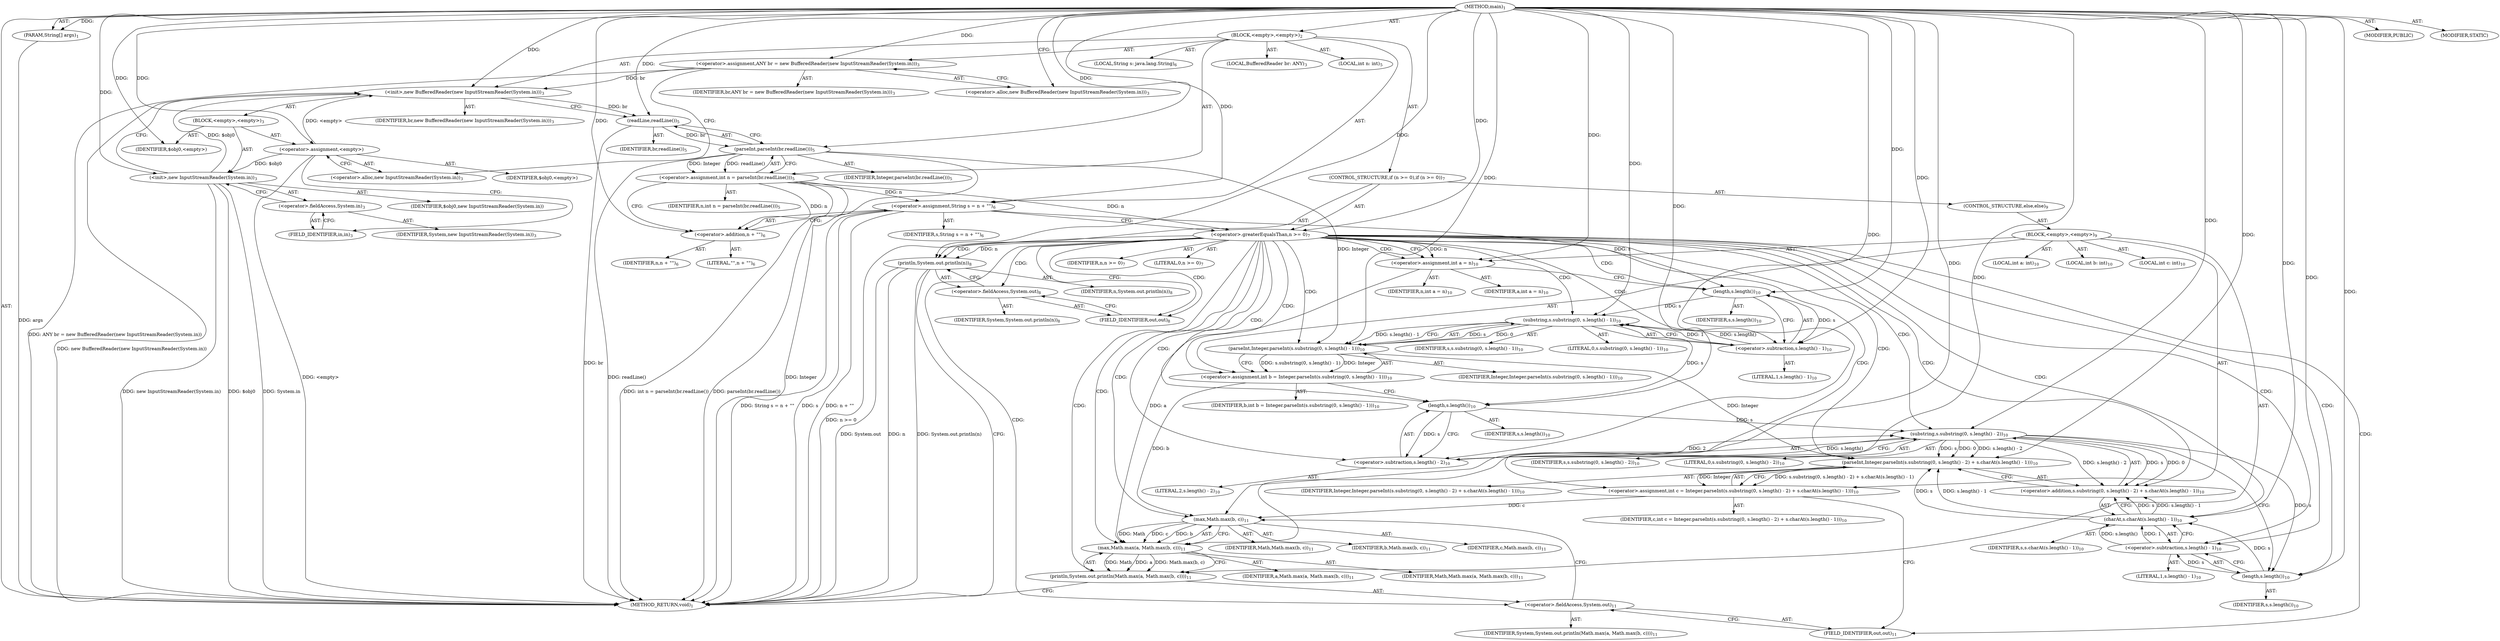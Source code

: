 digraph "main" {  
"19" [label = <(METHOD,main)<SUB>1</SUB>> ]
"20" [label = <(PARAM,String[] args)<SUB>1</SUB>> ]
"21" [label = <(BLOCK,&lt;empty&gt;,&lt;empty&gt;)<SUB>2</SUB>> ]
"4" [label = <(LOCAL,BufferedReader br: ANY)<SUB>3</SUB>> ]
"22" [label = <(&lt;operator&gt;.assignment,ANY br = new BufferedReader(new InputStreamReader(System.in)))<SUB>3</SUB>> ]
"23" [label = <(IDENTIFIER,br,ANY br = new BufferedReader(new InputStreamReader(System.in)))<SUB>3</SUB>> ]
"24" [label = <(&lt;operator&gt;.alloc,new BufferedReader(new InputStreamReader(System.in)))<SUB>3</SUB>> ]
"25" [label = <(&lt;init&gt;,new BufferedReader(new InputStreamReader(System.in)))<SUB>3</SUB>> ]
"3" [label = <(IDENTIFIER,br,new BufferedReader(new InputStreamReader(System.in)))<SUB>3</SUB>> ]
"26" [label = <(BLOCK,&lt;empty&gt;,&lt;empty&gt;)<SUB>3</SUB>> ]
"27" [label = <(&lt;operator&gt;.assignment,&lt;empty&gt;)> ]
"28" [label = <(IDENTIFIER,$obj0,&lt;empty&gt;)> ]
"29" [label = <(&lt;operator&gt;.alloc,new InputStreamReader(System.in))<SUB>3</SUB>> ]
"30" [label = <(&lt;init&gt;,new InputStreamReader(System.in))<SUB>3</SUB>> ]
"31" [label = <(IDENTIFIER,$obj0,new InputStreamReader(System.in))> ]
"32" [label = <(&lt;operator&gt;.fieldAccess,System.in)<SUB>3</SUB>> ]
"33" [label = <(IDENTIFIER,System,new InputStreamReader(System.in))<SUB>3</SUB>> ]
"34" [label = <(FIELD_IDENTIFIER,in,in)<SUB>3</SUB>> ]
"35" [label = <(IDENTIFIER,$obj0,&lt;empty&gt;)> ]
"36" [label = <(LOCAL,int n: int)<SUB>5</SUB>> ]
"37" [label = <(&lt;operator&gt;.assignment,int n = parseInt(br.readLine()))<SUB>5</SUB>> ]
"38" [label = <(IDENTIFIER,n,int n = parseInt(br.readLine()))<SUB>5</SUB>> ]
"39" [label = <(parseInt,parseInt(br.readLine()))<SUB>5</SUB>> ]
"40" [label = <(IDENTIFIER,Integer,parseInt(br.readLine()))<SUB>5</SUB>> ]
"41" [label = <(readLine,readLine())<SUB>5</SUB>> ]
"42" [label = <(IDENTIFIER,br,readLine())<SUB>5</SUB>> ]
"43" [label = <(LOCAL,String s: java.lang.String)<SUB>6</SUB>> ]
"44" [label = <(&lt;operator&gt;.assignment,String s = n + &quot;&quot;)<SUB>6</SUB>> ]
"45" [label = <(IDENTIFIER,s,String s = n + &quot;&quot;)<SUB>6</SUB>> ]
"46" [label = <(&lt;operator&gt;.addition,n + &quot;&quot;)<SUB>6</SUB>> ]
"47" [label = <(IDENTIFIER,n,n + &quot;&quot;)<SUB>6</SUB>> ]
"48" [label = <(LITERAL,&quot;&quot;,n + &quot;&quot;)<SUB>6</SUB>> ]
"49" [label = <(CONTROL_STRUCTURE,if (n &gt;= 0),if (n &gt;= 0))<SUB>7</SUB>> ]
"50" [label = <(&lt;operator&gt;.greaterEqualsThan,n &gt;= 0)<SUB>7</SUB>> ]
"51" [label = <(IDENTIFIER,n,n &gt;= 0)<SUB>7</SUB>> ]
"52" [label = <(LITERAL,0,n &gt;= 0)<SUB>7</SUB>> ]
"53" [label = <(println,System.out.println(n))<SUB>8</SUB>> ]
"54" [label = <(&lt;operator&gt;.fieldAccess,System.out)<SUB>8</SUB>> ]
"55" [label = <(IDENTIFIER,System,System.out.println(n))<SUB>8</SUB>> ]
"56" [label = <(FIELD_IDENTIFIER,out,out)<SUB>8</SUB>> ]
"57" [label = <(IDENTIFIER,n,System.out.println(n))<SUB>8</SUB>> ]
"58" [label = <(CONTROL_STRUCTURE,else,else)<SUB>9</SUB>> ]
"59" [label = <(BLOCK,&lt;empty&gt;,&lt;empty&gt;)<SUB>9</SUB>> ]
"60" [label = <(LOCAL,int a: int)<SUB>10</SUB>> ]
"61" [label = <(LOCAL,int b: int)<SUB>10</SUB>> ]
"62" [label = <(LOCAL,int c: int)<SUB>10</SUB>> ]
"63" [label = <(&lt;operator&gt;.assignment,int a = n)<SUB>10</SUB>> ]
"64" [label = <(IDENTIFIER,a,int a = n)<SUB>10</SUB>> ]
"65" [label = <(IDENTIFIER,n,int a = n)<SUB>10</SUB>> ]
"66" [label = <(&lt;operator&gt;.assignment,int b = Integer.parseInt(s.substring(0, s.length() - 1)))<SUB>10</SUB>> ]
"67" [label = <(IDENTIFIER,b,int b = Integer.parseInt(s.substring(0, s.length() - 1)))<SUB>10</SUB>> ]
"68" [label = <(parseInt,Integer.parseInt(s.substring(0, s.length() - 1)))<SUB>10</SUB>> ]
"69" [label = <(IDENTIFIER,Integer,Integer.parseInt(s.substring(0, s.length() - 1)))<SUB>10</SUB>> ]
"70" [label = <(substring,s.substring(0, s.length() - 1))<SUB>10</SUB>> ]
"71" [label = <(IDENTIFIER,s,s.substring(0, s.length() - 1))<SUB>10</SUB>> ]
"72" [label = <(LITERAL,0,s.substring(0, s.length() - 1))<SUB>10</SUB>> ]
"73" [label = <(&lt;operator&gt;.subtraction,s.length() - 1)<SUB>10</SUB>> ]
"74" [label = <(length,s.length())<SUB>10</SUB>> ]
"75" [label = <(IDENTIFIER,s,s.length())<SUB>10</SUB>> ]
"76" [label = <(LITERAL,1,s.length() - 1)<SUB>10</SUB>> ]
"77" [label = <(&lt;operator&gt;.assignment,int c = Integer.parseInt(s.substring(0, s.length() - 2) + s.charAt(s.length() - 1)))<SUB>10</SUB>> ]
"78" [label = <(IDENTIFIER,c,int c = Integer.parseInt(s.substring(0, s.length() - 2) + s.charAt(s.length() - 1)))<SUB>10</SUB>> ]
"79" [label = <(parseInt,Integer.parseInt(s.substring(0, s.length() - 2) + s.charAt(s.length() - 1)))<SUB>10</SUB>> ]
"80" [label = <(IDENTIFIER,Integer,Integer.parseInt(s.substring(0, s.length() - 2) + s.charAt(s.length() - 1)))<SUB>10</SUB>> ]
"81" [label = <(&lt;operator&gt;.addition,s.substring(0, s.length() - 2) + s.charAt(s.length() - 1))<SUB>10</SUB>> ]
"82" [label = <(substring,s.substring(0, s.length() - 2))<SUB>10</SUB>> ]
"83" [label = <(IDENTIFIER,s,s.substring(0, s.length() - 2))<SUB>10</SUB>> ]
"84" [label = <(LITERAL,0,s.substring(0, s.length() - 2))<SUB>10</SUB>> ]
"85" [label = <(&lt;operator&gt;.subtraction,s.length() - 2)<SUB>10</SUB>> ]
"86" [label = <(length,s.length())<SUB>10</SUB>> ]
"87" [label = <(IDENTIFIER,s,s.length())<SUB>10</SUB>> ]
"88" [label = <(LITERAL,2,s.length() - 2)<SUB>10</SUB>> ]
"89" [label = <(charAt,s.charAt(s.length() - 1))<SUB>10</SUB>> ]
"90" [label = <(IDENTIFIER,s,s.charAt(s.length() - 1))<SUB>10</SUB>> ]
"91" [label = <(&lt;operator&gt;.subtraction,s.length() - 1)<SUB>10</SUB>> ]
"92" [label = <(length,s.length())<SUB>10</SUB>> ]
"93" [label = <(IDENTIFIER,s,s.length())<SUB>10</SUB>> ]
"94" [label = <(LITERAL,1,s.length() - 1)<SUB>10</SUB>> ]
"95" [label = <(println,System.out.println(Math.max(a, Math.max(b, c))))<SUB>11</SUB>> ]
"96" [label = <(&lt;operator&gt;.fieldAccess,System.out)<SUB>11</SUB>> ]
"97" [label = <(IDENTIFIER,System,System.out.println(Math.max(a, Math.max(b, c))))<SUB>11</SUB>> ]
"98" [label = <(FIELD_IDENTIFIER,out,out)<SUB>11</SUB>> ]
"99" [label = <(max,Math.max(a, Math.max(b, c)))<SUB>11</SUB>> ]
"100" [label = <(IDENTIFIER,Math,Math.max(a, Math.max(b, c)))<SUB>11</SUB>> ]
"101" [label = <(IDENTIFIER,a,Math.max(a, Math.max(b, c)))<SUB>11</SUB>> ]
"102" [label = <(max,Math.max(b, c))<SUB>11</SUB>> ]
"103" [label = <(IDENTIFIER,Math,Math.max(b, c))<SUB>11</SUB>> ]
"104" [label = <(IDENTIFIER,b,Math.max(b, c))<SUB>11</SUB>> ]
"105" [label = <(IDENTIFIER,c,Math.max(b, c))<SUB>11</SUB>> ]
"106" [label = <(MODIFIER,PUBLIC)> ]
"107" [label = <(MODIFIER,STATIC)> ]
"108" [label = <(METHOD_RETURN,void)<SUB>1</SUB>> ]
  "19" -> "20"  [ label = "AST: "] 
  "19" -> "21"  [ label = "AST: "] 
  "19" -> "106"  [ label = "AST: "] 
  "19" -> "107"  [ label = "AST: "] 
  "19" -> "108"  [ label = "AST: "] 
  "21" -> "4"  [ label = "AST: "] 
  "21" -> "22"  [ label = "AST: "] 
  "21" -> "25"  [ label = "AST: "] 
  "21" -> "36"  [ label = "AST: "] 
  "21" -> "37"  [ label = "AST: "] 
  "21" -> "43"  [ label = "AST: "] 
  "21" -> "44"  [ label = "AST: "] 
  "21" -> "49"  [ label = "AST: "] 
  "22" -> "23"  [ label = "AST: "] 
  "22" -> "24"  [ label = "AST: "] 
  "25" -> "3"  [ label = "AST: "] 
  "25" -> "26"  [ label = "AST: "] 
  "26" -> "27"  [ label = "AST: "] 
  "26" -> "30"  [ label = "AST: "] 
  "26" -> "35"  [ label = "AST: "] 
  "27" -> "28"  [ label = "AST: "] 
  "27" -> "29"  [ label = "AST: "] 
  "30" -> "31"  [ label = "AST: "] 
  "30" -> "32"  [ label = "AST: "] 
  "32" -> "33"  [ label = "AST: "] 
  "32" -> "34"  [ label = "AST: "] 
  "37" -> "38"  [ label = "AST: "] 
  "37" -> "39"  [ label = "AST: "] 
  "39" -> "40"  [ label = "AST: "] 
  "39" -> "41"  [ label = "AST: "] 
  "41" -> "42"  [ label = "AST: "] 
  "44" -> "45"  [ label = "AST: "] 
  "44" -> "46"  [ label = "AST: "] 
  "46" -> "47"  [ label = "AST: "] 
  "46" -> "48"  [ label = "AST: "] 
  "49" -> "50"  [ label = "AST: "] 
  "49" -> "53"  [ label = "AST: "] 
  "49" -> "58"  [ label = "AST: "] 
  "50" -> "51"  [ label = "AST: "] 
  "50" -> "52"  [ label = "AST: "] 
  "53" -> "54"  [ label = "AST: "] 
  "53" -> "57"  [ label = "AST: "] 
  "54" -> "55"  [ label = "AST: "] 
  "54" -> "56"  [ label = "AST: "] 
  "58" -> "59"  [ label = "AST: "] 
  "59" -> "60"  [ label = "AST: "] 
  "59" -> "61"  [ label = "AST: "] 
  "59" -> "62"  [ label = "AST: "] 
  "59" -> "63"  [ label = "AST: "] 
  "59" -> "66"  [ label = "AST: "] 
  "59" -> "77"  [ label = "AST: "] 
  "59" -> "95"  [ label = "AST: "] 
  "63" -> "64"  [ label = "AST: "] 
  "63" -> "65"  [ label = "AST: "] 
  "66" -> "67"  [ label = "AST: "] 
  "66" -> "68"  [ label = "AST: "] 
  "68" -> "69"  [ label = "AST: "] 
  "68" -> "70"  [ label = "AST: "] 
  "70" -> "71"  [ label = "AST: "] 
  "70" -> "72"  [ label = "AST: "] 
  "70" -> "73"  [ label = "AST: "] 
  "73" -> "74"  [ label = "AST: "] 
  "73" -> "76"  [ label = "AST: "] 
  "74" -> "75"  [ label = "AST: "] 
  "77" -> "78"  [ label = "AST: "] 
  "77" -> "79"  [ label = "AST: "] 
  "79" -> "80"  [ label = "AST: "] 
  "79" -> "81"  [ label = "AST: "] 
  "81" -> "82"  [ label = "AST: "] 
  "81" -> "89"  [ label = "AST: "] 
  "82" -> "83"  [ label = "AST: "] 
  "82" -> "84"  [ label = "AST: "] 
  "82" -> "85"  [ label = "AST: "] 
  "85" -> "86"  [ label = "AST: "] 
  "85" -> "88"  [ label = "AST: "] 
  "86" -> "87"  [ label = "AST: "] 
  "89" -> "90"  [ label = "AST: "] 
  "89" -> "91"  [ label = "AST: "] 
  "91" -> "92"  [ label = "AST: "] 
  "91" -> "94"  [ label = "AST: "] 
  "92" -> "93"  [ label = "AST: "] 
  "95" -> "96"  [ label = "AST: "] 
  "95" -> "99"  [ label = "AST: "] 
  "96" -> "97"  [ label = "AST: "] 
  "96" -> "98"  [ label = "AST: "] 
  "99" -> "100"  [ label = "AST: "] 
  "99" -> "101"  [ label = "AST: "] 
  "99" -> "102"  [ label = "AST: "] 
  "102" -> "103"  [ label = "AST: "] 
  "102" -> "104"  [ label = "AST: "] 
  "102" -> "105"  [ label = "AST: "] 
  "22" -> "29"  [ label = "CFG: "] 
  "25" -> "41"  [ label = "CFG: "] 
  "37" -> "46"  [ label = "CFG: "] 
  "44" -> "50"  [ label = "CFG: "] 
  "24" -> "22"  [ label = "CFG: "] 
  "39" -> "37"  [ label = "CFG: "] 
  "46" -> "44"  [ label = "CFG: "] 
  "50" -> "56"  [ label = "CFG: "] 
  "50" -> "63"  [ label = "CFG: "] 
  "53" -> "108"  [ label = "CFG: "] 
  "27" -> "34"  [ label = "CFG: "] 
  "30" -> "25"  [ label = "CFG: "] 
  "41" -> "39"  [ label = "CFG: "] 
  "54" -> "53"  [ label = "CFG: "] 
  "29" -> "27"  [ label = "CFG: "] 
  "32" -> "30"  [ label = "CFG: "] 
  "56" -> "54"  [ label = "CFG: "] 
  "63" -> "74"  [ label = "CFG: "] 
  "66" -> "86"  [ label = "CFG: "] 
  "77" -> "98"  [ label = "CFG: "] 
  "95" -> "108"  [ label = "CFG: "] 
  "34" -> "32"  [ label = "CFG: "] 
  "68" -> "66"  [ label = "CFG: "] 
  "79" -> "77"  [ label = "CFG: "] 
  "96" -> "102"  [ label = "CFG: "] 
  "99" -> "95"  [ label = "CFG: "] 
  "70" -> "68"  [ label = "CFG: "] 
  "81" -> "79"  [ label = "CFG: "] 
  "98" -> "96"  [ label = "CFG: "] 
  "102" -> "99"  [ label = "CFG: "] 
  "73" -> "70"  [ label = "CFG: "] 
  "82" -> "92"  [ label = "CFG: "] 
  "89" -> "81"  [ label = "CFG: "] 
  "74" -> "73"  [ label = "CFG: "] 
  "85" -> "82"  [ label = "CFG: "] 
  "91" -> "89"  [ label = "CFG: "] 
  "86" -> "85"  [ label = "CFG: "] 
  "92" -> "91"  [ label = "CFG: "] 
  "19" -> "24"  [ label = "CFG: "] 
  "20" -> "108"  [ label = "DDG: args"] 
  "22" -> "108"  [ label = "DDG: ANY br = new BufferedReader(new InputStreamReader(System.in))"] 
  "27" -> "108"  [ label = "DDG: &lt;empty&gt;"] 
  "30" -> "108"  [ label = "DDG: $obj0"] 
  "30" -> "108"  [ label = "DDG: System.in"] 
  "30" -> "108"  [ label = "DDG: new InputStreamReader(System.in)"] 
  "25" -> "108"  [ label = "DDG: new BufferedReader(new InputStreamReader(System.in))"] 
  "39" -> "108"  [ label = "DDG: Integer"] 
  "41" -> "108"  [ label = "DDG: br"] 
  "39" -> "108"  [ label = "DDG: readLine()"] 
  "37" -> "108"  [ label = "DDG: parseInt(br.readLine())"] 
  "37" -> "108"  [ label = "DDG: int n = parseInt(br.readLine())"] 
  "44" -> "108"  [ label = "DDG: s"] 
  "44" -> "108"  [ label = "DDG: n + &quot;&quot;"] 
  "44" -> "108"  [ label = "DDG: String s = n + &quot;&quot;"] 
  "50" -> "108"  [ label = "DDG: n &gt;= 0"] 
  "53" -> "108"  [ label = "DDG: System.out"] 
  "53" -> "108"  [ label = "DDG: n"] 
  "53" -> "108"  [ label = "DDG: System.out.println(n)"] 
  "19" -> "20"  [ label = "DDG: "] 
  "19" -> "22"  [ label = "DDG: "] 
  "39" -> "37"  [ label = "DDG: Integer"] 
  "39" -> "37"  [ label = "DDG: readLine()"] 
  "37" -> "44"  [ label = "DDG: n"] 
  "19" -> "44"  [ label = "DDG: "] 
  "22" -> "25"  [ label = "DDG: br"] 
  "19" -> "25"  [ label = "DDG: "] 
  "27" -> "25"  [ label = "DDG: &lt;empty&gt;"] 
  "30" -> "25"  [ label = "DDG: $obj0"] 
  "19" -> "27"  [ label = "DDG: "] 
  "19" -> "35"  [ label = "DDG: "] 
  "19" -> "39"  [ label = "DDG: "] 
  "41" -> "39"  [ label = "DDG: br"] 
  "37" -> "46"  [ label = "DDG: n"] 
  "19" -> "46"  [ label = "DDG: "] 
  "19" -> "50"  [ label = "DDG: "] 
  "37" -> "50"  [ label = "DDG: n"] 
  "50" -> "53"  [ label = "DDG: n"] 
  "19" -> "53"  [ label = "DDG: "] 
  "27" -> "30"  [ label = "DDG: $obj0"] 
  "19" -> "30"  [ label = "DDG: "] 
  "25" -> "41"  [ label = "DDG: br"] 
  "19" -> "41"  [ label = "DDG: "] 
  "50" -> "63"  [ label = "DDG: n"] 
  "19" -> "63"  [ label = "DDG: "] 
  "68" -> "66"  [ label = "DDG: Integer"] 
  "68" -> "66"  [ label = "DDG: s.substring(0, s.length() - 1)"] 
  "79" -> "77"  [ label = "DDG: Integer"] 
  "79" -> "77"  [ label = "DDG: s.substring(0, s.length() - 2) + s.charAt(s.length() - 1)"] 
  "99" -> "95"  [ label = "DDG: Math"] 
  "99" -> "95"  [ label = "DDG: a"] 
  "99" -> "95"  [ label = "DDG: Math.max(b, c)"] 
  "39" -> "68"  [ label = "DDG: Integer"] 
  "19" -> "68"  [ label = "DDG: "] 
  "70" -> "68"  [ label = "DDG: s"] 
  "70" -> "68"  [ label = "DDG: 0"] 
  "70" -> "68"  [ label = "DDG: s.length() - 1"] 
  "68" -> "79"  [ label = "DDG: Integer"] 
  "19" -> "79"  [ label = "DDG: "] 
  "82" -> "79"  [ label = "DDG: s"] 
  "82" -> "79"  [ label = "DDG: 0"] 
  "82" -> "79"  [ label = "DDG: s.length() - 2"] 
  "89" -> "79"  [ label = "DDG: s"] 
  "89" -> "79"  [ label = "DDG: s.length() - 1"] 
  "102" -> "99"  [ label = "DDG: Math"] 
  "19" -> "99"  [ label = "DDG: "] 
  "63" -> "99"  [ label = "DDG: a"] 
  "102" -> "99"  [ label = "DDG: b"] 
  "102" -> "99"  [ label = "DDG: c"] 
  "74" -> "70"  [ label = "DDG: s"] 
  "19" -> "70"  [ label = "DDG: "] 
  "73" -> "70"  [ label = "DDG: s.length()"] 
  "73" -> "70"  [ label = "DDG: 1"] 
  "82" -> "81"  [ label = "DDG: s"] 
  "82" -> "81"  [ label = "DDG: 0"] 
  "82" -> "81"  [ label = "DDG: s.length() - 2"] 
  "89" -> "81"  [ label = "DDG: s"] 
  "89" -> "81"  [ label = "DDG: s.length() - 1"] 
  "19" -> "102"  [ label = "DDG: "] 
  "66" -> "102"  [ label = "DDG: b"] 
  "77" -> "102"  [ label = "DDG: c"] 
  "74" -> "73"  [ label = "DDG: s"] 
  "19" -> "73"  [ label = "DDG: "] 
  "86" -> "82"  [ label = "DDG: s"] 
  "19" -> "82"  [ label = "DDG: "] 
  "85" -> "82"  [ label = "DDG: s.length()"] 
  "85" -> "82"  [ label = "DDG: 2"] 
  "92" -> "89"  [ label = "DDG: s"] 
  "19" -> "89"  [ label = "DDG: "] 
  "91" -> "89"  [ label = "DDG: s.length()"] 
  "91" -> "89"  [ label = "DDG: 1"] 
  "44" -> "74"  [ label = "DDG: s"] 
  "19" -> "74"  [ label = "DDG: "] 
  "86" -> "85"  [ label = "DDG: s"] 
  "19" -> "85"  [ label = "DDG: "] 
  "92" -> "91"  [ label = "DDG: s"] 
  "19" -> "91"  [ label = "DDG: "] 
  "70" -> "86"  [ label = "DDG: s"] 
  "19" -> "86"  [ label = "DDG: "] 
  "82" -> "92"  [ label = "DDG: s"] 
  "19" -> "92"  [ label = "DDG: "] 
  "50" -> "68"  [ label = "CDG: "] 
  "50" -> "73"  [ label = "CDG: "] 
  "50" -> "96"  [ label = "CDG: "] 
  "50" -> "77"  [ label = "CDG: "] 
  "50" -> "89"  [ label = "CDG: "] 
  "50" -> "66"  [ label = "CDG: "] 
  "50" -> "98"  [ label = "CDG: "] 
  "50" -> "99"  [ label = "CDG: "] 
  "50" -> "81"  [ label = "CDG: "] 
  "50" -> "102"  [ label = "CDG: "] 
  "50" -> "85"  [ label = "CDG: "] 
  "50" -> "56"  [ label = "CDG: "] 
  "50" -> "74"  [ label = "CDG: "] 
  "50" -> "95"  [ label = "CDG: "] 
  "50" -> "92"  [ label = "CDG: "] 
  "50" -> "91"  [ label = "CDG: "] 
  "50" -> "82"  [ label = "CDG: "] 
  "50" -> "54"  [ label = "CDG: "] 
  "50" -> "79"  [ label = "CDG: "] 
  "50" -> "53"  [ label = "CDG: "] 
  "50" -> "70"  [ label = "CDG: "] 
  "50" -> "63"  [ label = "CDG: "] 
  "50" -> "86"  [ label = "CDG: "] 
}
